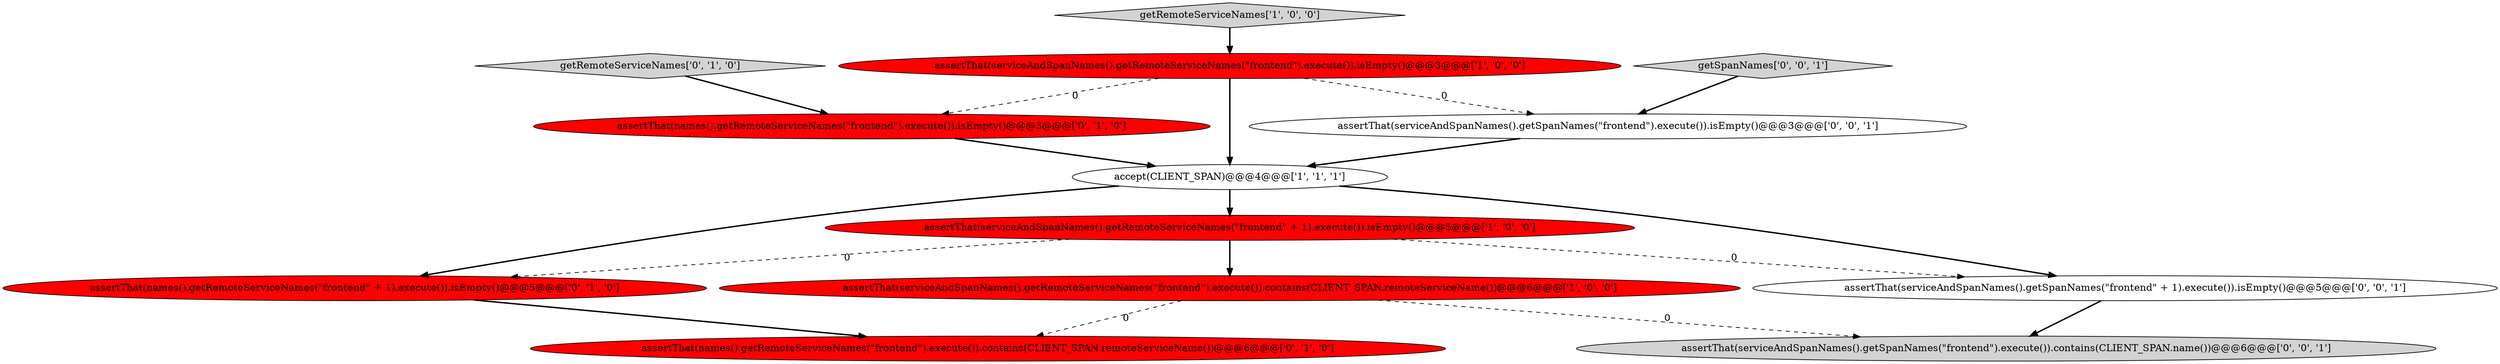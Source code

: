 digraph {
9 [style = filled, label = "assertThat(serviceAndSpanNames().getSpanNames(\"frontend\").execute()).contains(CLIENT_SPAN.name())@@@6@@@['0', '0', '1']", fillcolor = lightgray, shape = ellipse image = "AAA0AAABBB3BBB"];
1 [style = filled, label = "assertThat(serviceAndSpanNames().getRemoteServiceNames(\"frontend\").execute()).contains(CLIENT_SPAN.remoteServiceName())@@@6@@@['1', '0', '0']", fillcolor = red, shape = ellipse image = "AAA1AAABBB1BBB"];
5 [style = filled, label = "assertThat(names().getRemoteServiceNames(\"frontend\").execute()).isEmpty()@@@3@@@['0', '1', '0']", fillcolor = red, shape = ellipse image = "AAA1AAABBB2BBB"];
7 [style = filled, label = "assertThat(names().getRemoteServiceNames(\"frontend\").execute()).contains(CLIENT_SPAN.remoteServiceName())@@@6@@@['0', '1', '0']", fillcolor = red, shape = ellipse image = "AAA1AAABBB2BBB"];
10 [style = filled, label = "getSpanNames['0', '0', '1']", fillcolor = lightgray, shape = diamond image = "AAA0AAABBB3BBB"];
6 [style = filled, label = "assertThat(names().getRemoteServiceNames(\"frontend\" + 1).execute()).isEmpty()@@@5@@@['0', '1', '0']", fillcolor = red, shape = ellipse image = "AAA1AAABBB2BBB"];
12 [style = filled, label = "assertThat(serviceAndSpanNames().getSpanNames(\"frontend\").execute()).isEmpty()@@@3@@@['0', '0', '1']", fillcolor = white, shape = ellipse image = "AAA0AAABBB3BBB"];
3 [style = filled, label = "assertThat(serviceAndSpanNames().getRemoteServiceNames(\"frontend\" + 1).execute()).isEmpty()@@@5@@@['1', '0', '0']", fillcolor = red, shape = ellipse image = "AAA1AAABBB1BBB"];
8 [style = filled, label = "getRemoteServiceNames['0', '1', '0']", fillcolor = lightgray, shape = diamond image = "AAA0AAABBB2BBB"];
0 [style = filled, label = "getRemoteServiceNames['1', '0', '0']", fillcolor = lightgray, shape = diamond image = "AAA0AAABBB1BBB"];
11 [style = filled, label = "assertThat(serviceAndSpanNames().getSpanNames(\"frontend\" + 1).execute()).isEmpty()@@@5@@@['0', '0', '1']", fillcolor = white, shape = ellipse image = "AAA0AAABBB3BBB"];
4 [style = filled, label = "accept(CLIENT_SPAN)@@@4@@@['1', '1', '1']", fillcolor = white, shape = ellipse image = "AAA0AAABBB1BBB"];
2 [style = filled, label = "assertThat(serviceAndSpanNames().getRemoteServiceNames(\"frontend\").execute()).isEmpty()@@@3@@@['1', '0', '0']", fillcolor = red, shape = ellipse image = "AAA1AAABBB1BBB"];
4->3 [style = bold, label=""];
2->5 [style = dashed, label="0"];
2->12 [style = dashed, label="0"];
3->11 [style = dashed, label="0"];
3->6 [style = dashed, label="0"];
1->9 [style = dashed, label="0"];
1->7 [style = dashed, label="0"];
6->7 [style = bold, label=""];
3->1 [style = bold, label=""];
8->5 [style = bold, label=""];
12->4 [style = bold, label=""];
4->11 [style = bold, label=""];
2->4 [style = bold, label=""];
4->6 [style = bold, label=""];
11->9 [style = bold, label=""];
10->12 [style = bold, label=""];
5->4 [style = bold, label=""];
0->2 [style = bold, label=""];
}
